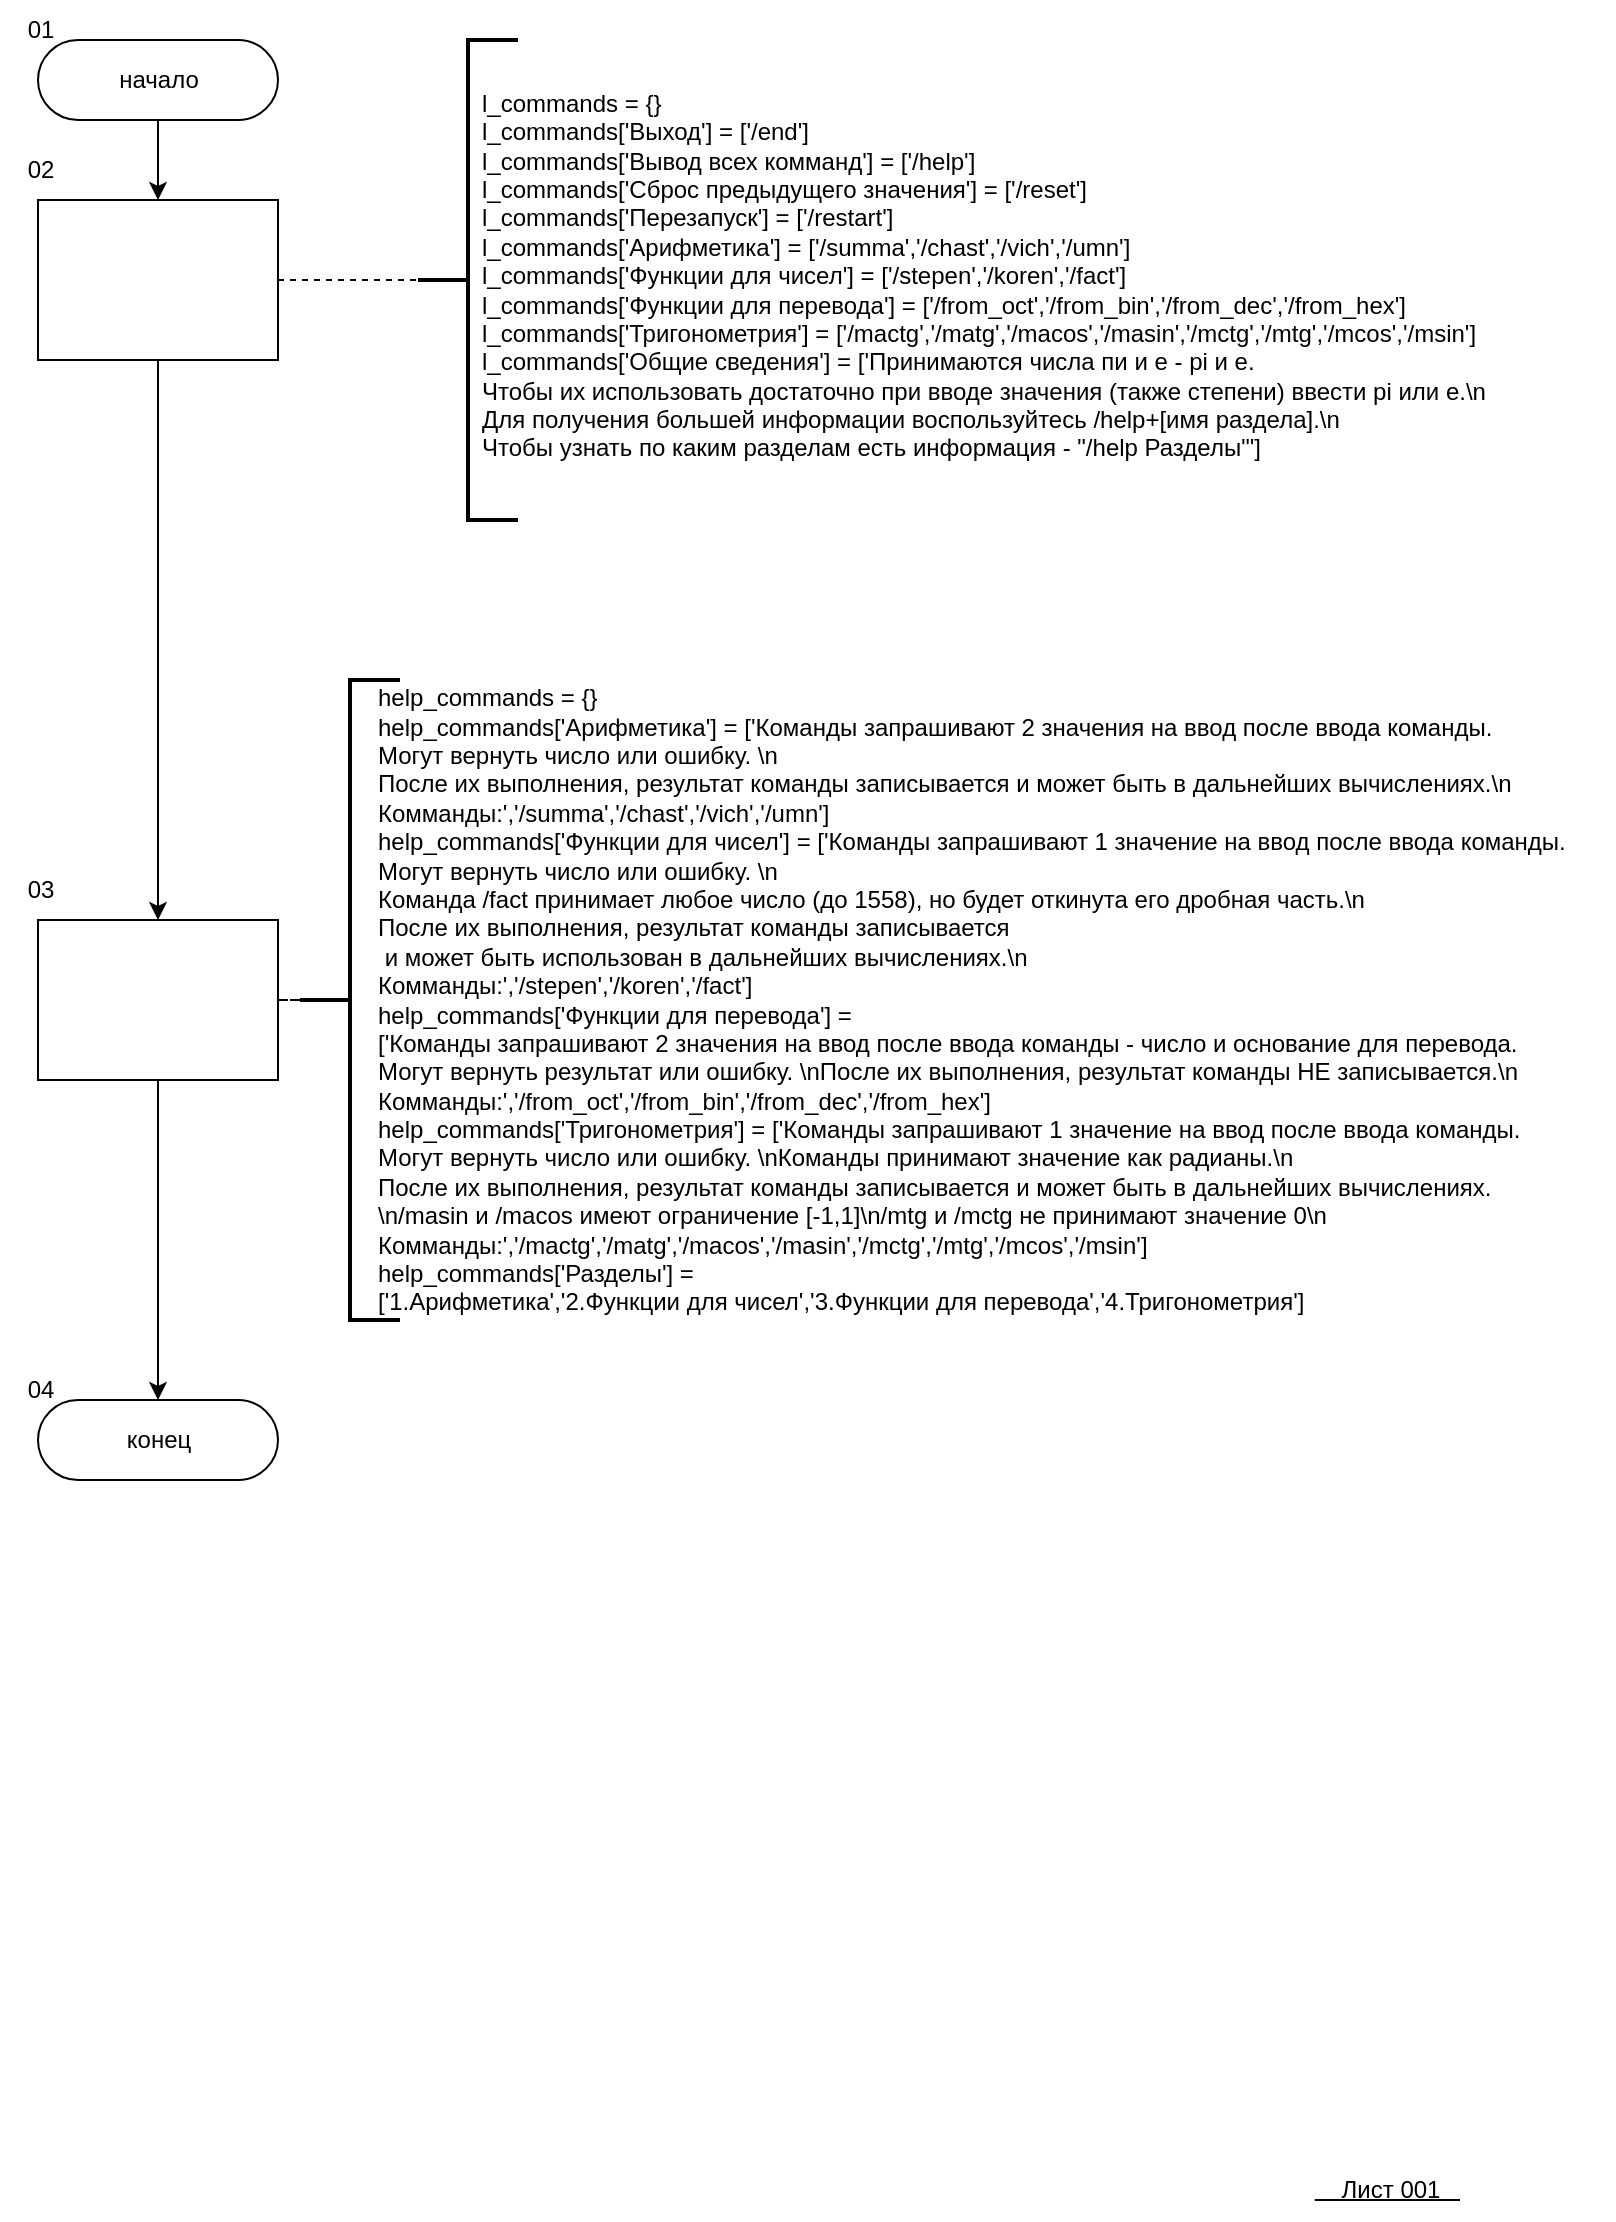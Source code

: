 <mxfile version="20.3.0" type="device" pages="3"><diagram id="6wV0uwyPvHyjSip5rJgB" name="Страница 1"><mxGraphModel dx="675" dy="411" grid="1" gridSize="10" guides="1" tooltips="1" connect="1" arrows="1" fold="1" page="1" pageScale="1" pageWidth="827" pageHeight="1169" math="0" shadow="0"><root><mxCell id="0"/><mxCell id="1" parent="0"/><mxCell id="IE5pILTMnAhq2FeMd8Nz-7" style="edgeStyle=orthogonalEdgeStyle;rounded=0;orthogonalLoop=1;jettySize=auto;html=1;entryX=0.5;entryY=0;entryDx=0;entryDy=0;" parent="1" source="IE5pILTMnAhq2FeMd8Nz-1" target="IE5pILTMnAhq2FeMd8Nz-3" edge="1"><mxGeometry relative="1" as="geometry"/></mxCell><mxCell id="IE5pILTMnAhq2FeMd8Nz-1" value="начало" style="html=1;dashed=0;whitespace=wrap;shape=mxgraph.dfd.start" parent="1" vertex="1"><mxGeometry x="39" y="40" width="120" height="40" as="geometry"/></mxCell><mxCell id="IE5pILTMnAhq2FeMd8Nz-9" style="edgeStyle=orthogonalEdgeStyle;rounded=0;orthogonalLoop=1;jettySize=auto;html=1;entryX=0.5;entryY=0;entryDx=0;entryDy=0;" parent="1" source="IE5pILTMnAhq2FeMd8Nz-3" target="IE5pILTMnAhq2FeMd8Nz-8" edge="1"><mxGeometry relative="1" as="geometry"/></mxCell><mxCell id="IE5pILTMnAhq2FeMd8Nz-13" style="edgeStyle=orthogonalEdgeStyle;rounded=0;orthogonalLoop=1;jettySize=auto;html=1;entryX=0;entryY=0.5;entryDx=0;entryDy=0;entryPerimeter=0;dashed=1;endArrow=none;endFill=0;" parent="1" source="IE5pILTMnAhq2FeMd8Nz-3" target="IE5pILTMnAhq2FeMd8Nz-4" edge="1"><mxGeometry relative="1" as="geometry"/></mxCell><mxCell id="IE5pILTMnAhq2FeMd8Nz-3" value="" style="rounded=0;whiteSpace=wrap;html=1;" parent="1" vertex="1"><mxGeometry x="39" y="120" width="120" height="80" as="geometry"/></mxCell><mxCell id="IE5pILTMnAhq2FeMd8Nz-4" value="" style="strokeWidth=2;html=1;shape=mxgraph.flowchart.annotation_2;align=left;labelPosition=right;pointerEvents=1;" parent="1" vertex="1"><mxGeometry x="229" y="40" width="50" height="240" as="geometry"/></mxCell><mxCell id="IE5pILTMnAhq2FeMd8Nz-6" value="&lt;div&gt;l_commands = {}&lt;/div&gt;&lt;div&gt;l_commands['Выход'] = ['/end']&lt;/div&gt;&lt;div&gt;l_commands['Вывод всех комманд'] = ['/help']&lt;/div&gt;&lt;div&gt;l_commands['Сброс предыдущего значения'] = ['/reset']&lt;/div&gt;&lt;div&gt;l_commands['Перезапуск'] = ['/restart']&lt;/div&gt;&lt;div&gt;l_commands['Арифметика'] = ['/summa','/chast','/vich','/umn']&lt;/div&gt;&lt;div&gt;l_commands['Функции для чисел'] = ['/stepen','/koren','/fact']&lt;/div&gt;&lt;div&gt;l_commands['Функции для перевода'] = ['/from_oct','/from_bin','/from_dec','/from_hex']&lt;/div&gt;&lt;div&gt;l_commands['Тригонометрия'] = ['/mactg','/matg','/macos','/masin','/mctg','/mtg','/mcos','/msin']&lt;/div&gt;&lt;div&gt;l_commands['Общие сведения'] = ['Принимаются числа пи и е - pi и e.&amp;nbsp;&lt;/div&gt;&lt;div&gt;Чтобы их использовать достаточно при вводе значения (также степени) ввести pi или e.\n&lt;/div&gt;&lt;div&gt;Для получения большей информации воспользуйтесь /help+[имя раздела].\n&lt;/div&gt;&lt;div&gt;Чтобы узнать по каким разделам есть информация - &quot;/help Разделы&quot;']&lt;/div&gt;&lt;div&gt;&lt;br&gt;&lt;/div&gt;" style="text;html=1;align=left;verticalAlign=middle;resizable=0;points=[];autosize=1;strokeColor=none;fillColor=none;" parent="1" vertex="1"><mxGeometry x="259" y="60" width="530" height="210" as="geometry"/></mxCell><mxCell id="IE5pILTMnAhq2FeMd8Nz-12" style="edgeStyle=orthogonalEdgeStyle;rounded=0;orthogonalLoop=1;jettySize=auto;html=1;entryX=0;entryY=0.5;entryDx=0;entryDy=0;entryPerimeter=0;dashed=1;endArrow=none;endFill=0;" parent="1" source="IE5pILTMnAhq2FeMd8Nz-8" target="IE5pILTMnAhq2FeMd8Nz-11" edge="1"><mxGeometry relative="1" as="geometry"/></mxCell><mxCell id="IE5pILTMnAhq2FeMd8Nz-8" value="" style="rounded=0;whiteSpace=wrap;html=1;" parent="1" vertex="1"><mxGeometry x="39" y="480" width="120" height="80" as="geometry"/></mxCell><mxCell id="IE5pILTMnAhq2FeMd8Nz-10" value="&lt;div&gt;help_commands = {}&lt;/div&gt;&lt;div&gt;help_commands['Арифметика'] = ['Команды запрашивают 2 значения на ввод после ввода команды.&amp;nbsp;&lt;/div&gt;&lt;div&gt;Могут вернуть число или ошибку. \n&lt;/div&gt;&lt;div&gt;После их выполнения, результат команды записывается и может быть в дальнейших вычислениях.\n&lt;/div&gt;&lt;div&gt;Комманды:','/summa','/chast','/vich','/umn']&lt;/div&gt;&lt;div&gt;help_commands['Функции для чисел'] = ['Команды запрашивают 1 значение на ввод после ввода команды.&amp;nbsp;&lt;/div&gt;&lt;div&gt;Могут вернуть число или ошибку. \n&lt;/div&gt;&lt;div&gt;Команда /fact принимает любое число (до 1558), но будет откинута его дробная часть.\n&lt;/div&gt;&lt;div&gt;После их выполнения, результат команды записывается&lt;/div&gt;&lt;div&gt;&amp;nbsp;и может быть использован в дальнейших вычислениях.\n&lt;/div&gt;&lt;div&gt;Комманды:','/stepen','/koren','/fact']&lt;/div&gt;&lt;div&gt;help_commands['Функции для перевода'] =&amp;nbsp;&lt;/div&gt;&lt;div&gt;['Команды запрашивают 2 значения на ввод после ввода команды - число и основание для перевода.&amp;nbsp;&lt;/div&gt;&lt;div&gt;Могут вернуть результат или ошибку. \nПосле их выполнения, результат команды НЕ записывается.\n&lt;/div&gt;&lt;div&gt;Комманды:','/from_oct','/from_bin','/from_dec','/from_hex']&lt;/div&gt;&lt;div&gt;help_commands['Тригонометрия'] = ['Команды запрашивают 1 значение на ввод после ввода команды.&amp;nbsp;&lt;/div&gt;&lt;div&gt;Могут вернуть число или ошибку. \nКоманды принимают значение как радианы.\n&lt;/div&gt;&lt;div&gt;После их выполнения, результат команды записывается и может быть в дальнейших вычислениях.&lt;/div&gt;&lt;div&gt;\n/masin и /macos имеют ограничение [-1,1]\n/mtg и /mctg не принимают значение 0\n&lt;/div&gt;&lt;div&gt;Комманды:','/mactg','/matg','/macos','/masin','/mctg','/mtg','/mcos','/msin']&lt;/div&gt;&lt;div&gt;help_commands['Разделы'] =&amp;nbsp;&lt;/div&gt;&lt;div&gt;['1.Арифметика','2.Функции для чисел','3.Функции для перевода','4.Тригонометрия']&lt;/div&gt;" style="text;html=1;align=left;verticalAlign=middle;resizable=0;points=[];autosize=1;strokeColor=none;fillColor=none;" parent="1" vertex="1"><mxGeometry x="207" y="355" width="620" height="330" as="geometry"/></mxCell><mxCell id="IE5pILTMnAhq2FeMd8Nz-11" value="" style="strokeWidth=2;html=1;shape=mxgraph.flowchart.annotation_2;align=left;labelPosition=right;pointerEvents=1;" parent="1" vertex="1"><mxGeometry x="170" y="360" width="50" height="320" as="geometry"/></mxCell><mxCell id="IE5pILTMnAhq2FeMd8Nz-15" value="конец" style="html=1;dashed=0;whitespace=wrap;shape=mxgraph.dfd.start" parent="1" vertex="1"><mxGeometry x="39" y="720" width="120" height="40" as="geometry"/></mxCell><mxCell id="IE5pILTMnAhq2FeMd8Nz-17" style="edgeStyle=orthogonalEdgeStyle;rounded=0;orthogonalLoop=1;jettySize=auto;html=1;entryX=0.5;entryY=0.5;entryDx=0;entryDy=-20;exitX=0.5;exitY=1;exitDx=0;exitDy=0;entryPerimeter=0;" parent="1" source="IE5pILTMnAhq2FeMd8Nz-8" target="IE5pILTMnAhq2FeMd8Nz-15" edge="1"><mxGeometry relative="1" as="geometry"><mxPoint x="130" y="530" as="sourcePoint"/><mxPoint x="130" y="810" as="targetPoint"/></mxGeometry></mxCell><mxCell id="IE5pILTMnAhq2FeMd8Nz-18" value="01" style="text;html=1;align=center;verticalAlign=middle;resizable=0;points=[];autosize=1;strokeColor=none;fillColor=none;" parent="1" vertex="1"><mxGeometry x="20" y="20" width="40" height="30" as="geometry"/></mxCell><mxCell id="IE5pILTMnAhq2FeMd8Nz-19" value="02" style="text;html=1;align=center;verticalAlign=middle;resizable=0;points=[];autosize=1;strokeColor=none;fillColor=none;" parent="1" vertex="1"><mxGeometry x="20" y="90" width="40" height="30" as="geometry"/></mxCell><mxCell id="IE5pILTMnAhq2FeMd8Nz-20" value="03" style="text;html=1;align=center;verticalAlign=middle;resizable=0;points=[];autosize=1;strokeColor=none;fillColor=none;" parent="1" vertex="1"><mxGeometry x="20" y="450" width="40" height="30" as="geometry"/></mxCell><mxCell id="IE5pILTMnAhq2FeMd8Nz-21" value="04" style="text;html=1;align=center;verticalAlign=middle;resizable=0;points=[];autosize=1;strokeColor=none;fillColor=none;" parent="1" vertex="1"><mxGeometry x="20" y="700" width="40" height="30" as="geometry"/></mxCell><mxCell id="juxRMqtAZ7F10jUXsUc0-1" value="Лист 001" style="text;html=1;align=center;verticalAlign=middle;resizable=0;points=[];autosize=1;strokeColor=none;fillColor=none;" vertex="1" parent="1"><mxGeometry x="680" y="1100" width="70" height="30" as="geometry"/></mxCell><mxCell id="juxRMqtAZ7F10jUXsUc0-3" value="" style="endArrow=none;html=1;rounded=0;exitX=-0.037;exitY=0.665;exitDx=0;exitDy=0;exitPerimeter=0;" edge="1" parent="1" source="juxRMqtAZ7F10jUXsUc0-1"><mxGeometry width="50" height="50" relative="1" as="geometry"><mxPoint x="680" y="1169" as="sourcePoint"/><mxPoint x="750" y="1120" as="targetPoint"/></mxGeometry></mxCell></root></mxGraphModel></diagram><diagram id="4QAN_AmprHP5gL9n4b3W" name="Страница 2"><mxGraphModel dx="810" dy="493" grid="1" gridSize="10" guides="1" tooltips="1" connect="1" arrows="1" fold="1" page="1" pageScale="1" pageWidth="827" pageHeight="1169" math="0" shadow="0"><root><mxCell id="0"/><mxCell id="1" parent="0"/><mxCell id="x4nDIbRxCzZJP4pqcq02-4" style="edgeStyle=orthogonalEdgeStyle;rounded=0;orthogonalLoop=1;jettySize=auto;html=1;endArrow=classic;endFill=1;" parent="1" source="x4nDIbRxCzZJP4pqcq02-1" edge="1"><mxGeometry relative="1" as="geometry"><mxPoint x="99" y="120" as="targetPoint"/></mxGeometry></mxCell><mxCell id="x4nDIbRxCzZJP4pqcq02-1" value="начало" style="html=1;dashed=0;whitespace=wrap;shape=mxgraph.dfd.start" parent="1" vertex="1"><mxGeometry x="39" y="40" width="120" height="40" as="geometry"/></mxCell><mxCell id="x4nDIbRxCzZJP4pqcq02-2" value="01" style="text;html=1;align=center;verticalAlign=middle;resizable=0;points=[];autosize=1;strokeColor=none;fillColor=none;" parent="1" vertex="1"><mxGeometry x="10" y="20" width="40" height="30" as="geometry"/></mxCell><mxCell id="x4nDIbRxCzZJP4pqcq02-3" value="commands()" style="text;html=1;align=center;verticalAlign=middle;resizable=0;points=[];autosize=1;strokeColor=none;fillColor=none;" parent="1" vertex="1"><mxGeometry x="54" y="10" width="90" height="30" as="geometry"/></mxCell><mxCell id="x4nDIbRxCzZJP4pqcq02-7" style="edgeStyle=orthogonalEdgeStyle;rounded=0;orthogonalLoop=1;jettySize=auto;html=1;entryX=0.5;entryY=0;entryDx=0;entryDy=0;endArrow=classic;endFill=1;" parent="1" source="x4nDIbRxCzZJP4pqcq02-5" target="x4nDIbRxCzZJP4pqcq02-6" edge="1"><mxGeometry relative="1" as="geometry"/></mxCell><mxCell id="x4nDIbRxCzZJP4pqcq02-5" value="res = help_commands&lt;br&gt;.keys()" style="rounded=0;whiteSpace=wrap;html=1;" parent="1" vertex="1"><mxGeometry x="39" y="120" width="120" height="80" as="geometry"/></mxCell><mxCell id="x4nDIbRxCzZJP4pqcq02-9" style="edgeStyle=orthogonalEdgeStyle;rounded=0;orthogonalLoop=1;jettySize=auto;html=1;entryX=0.5;entryY=0.5;entryDx=0;entryDy=-20;entryPerimeter=0;endArrow=classic;endFill=1;" parent="1" source="x4nDIbRxCzZJP4pqcq02-6" target="x4nDIbRxCzZJP4pqcq02-8" edge="1"><mxGeometry relative="1" as="geometry"/></mxCell><mxCell id="x4nDIbRxCzZJP4pqcq02-6" value="Возврат res" style="shape=parallelogram;perimeter=parallelogramPerimeter;whiteSpace=wrap;html=1;fixedSize=1;fontFamily=Helvetica;fontSize=12;fontColor=default;align=center;strokeColor=default;fillColor=default;" parent="1" vertex="1"><mxGeometry x="39" y="240" width="120" height="80" as="geometry"/></mxCell><mxCell id="x4nDIbRxCzZJP4pqcq02-8" value="конец" style="html=1;dashed=0;whitespace=wrap;shape=mxgraph.dfd.start" parent="1" vertex="1"><mxGeometry x="39" y="360" width="120" height="40" as="geometry"/></mxCell><mxCell id="x4nDIbRxCzZJP4pqcq02-10" value="02" style="text;html=1;align=center;verticalAlign=middle;resizable=0;points=[];autosize=1;strokeColor=none;fillColor=none;" parent="1" vertex="1"><mxGeometry x="10" y="100" width="40" height="30" as="geometry"/></mxCell><mxCell id="x4nDIbRxCzZJP4pqcq02-11" value="03" style="text;html=1;align=center;verticalAlign=middle;resizable=0;points=[];autosize=1;strokeColor=none;fillColor=none;" parent="1" vertex="1"><mxGeometry x="10" y="220" width="40" height="30" as="geometry"/></mxCell><mxCell id="x4nDIbRxCzZJP4pqcq02-12" value="04" style="text;html=1;align=center;verticalAlign=middle;resizable=0;points=[];autosize=1;strokeColor=none;fillColor=none;" parent="1" vertex="1"><mxGeometry x="10" y="340" width="40" height="30" as="geometry"/></mxCell><mxCell id="x4nDIbRxCzZJP4pqcq02-13" style="edgeStyle=orthogonalEdgeStyle;rounded=0;orthogonalLoop=1;jettySize=auto;html=1;endArrow=classic;endFill=1;" parent="1" source="x4nDIbRxCzZJP4pqcq02-14" edge="1"><mxGeometry relative="1" as="geometry"><mxPoint x="299" y="120" as="targetPoint"/></mxGeometry></mxCell><mxCell id="x4nDIbRxCzZJP4pqcq02-14" value="начало" style="html=1;dashed=0;whitespace=wrap;shape=mxgraph.dfd.start" parent="1" vertex="1"><mxGeometry x="239" y="40" width="120" height="40" as="geometry"/></mxCell><mxCell id="x4nDIbRxCzZJP4pqcq02-15" value="05" style="text;html=1;align=center;verticalAlign=middle;resizable=0;points=[];autosize=1;strokeColor=none;fillColor=none;" parent="1" vertex="1"><mxGeometry x="210" y="20" width="40" height="30" as="geometry"/></mxCell><mxCell id="x4nDIbRxCzZJP4pqcq02-16" value="сommands_item(s)" style="text;html=1;align=center;verticalAlign=middle;resizable=0;points=[];autosize=1;strokeColor=none;fillColor=none;" parent="1" vertex="1"><mxGeometry x="234" y="10" width="130" height="30" as="geometry"/></mxCell><mxCell id="x4nDIbRxCzZJP4pqcq02-17" style="edgeStyle=orthogonalEdgeStyle;rounded=0;orthogonalLoop=1;jettySize=auto;html=1;entryX=0.5;entryY=0;entryDx=0;entryDy=0;endArrow=classic;endFill=1;" parent="1" source="x4nDIbRxCzZJP4pqcq02-18" target="x4nDIbRxCzZJP4pqcq02-20" edge="1"><mxGeometry relative="1" as="geometry"/></mxCell><mxCell id="x4nDIbRxCzZJP4pqcq02-18" value="res = help_commands&lt;br&gt;.get(s,'Такого раздела нет')" style="rounded=0;whiteSpace=wrap;html=1;" parent="1" vertex="1"><mxGeometry x="239" y="120" width="120" height="80" as="geometry"/></mxCell><mxCell id="x4nDIbRxCzZJP4pqcq02-19" style="edgeStyle=orthogonalEdgeStyle;rounded=0;orthogonalLoop=1;jettySize=auto;html=1;entryX=0.5;entryY=0.5;entryDx=0;entryDy=-20;entryPerimeter=0;endArrow=classic;endFill=1;" parent="1" source="x4nDIbRxCzZJP4pqcq02-20" target="x4nDIbRxCzZJP4pqcq02-21" edge="1"><mxGeometry relative="1" as="geometry"/></mxCell><mxCell id="x4nDIbRxCzZJP4pqcq02-20" value="Возврат res" style="shape=parallelogram;perimeter=parallelogramPerimeter;whiteSpace=wrap;html=1;fixedSize=1;fontFamily=Helvetica;fontSize=12;fontColor=default;align=center;strokeColor=default;fillColor=default;" parent="1" vertex="1"><mxGeometry x="239" y="240" width="120" height="80" as="geometry"/></mxCell><mxCell id="x4nDIbRxCzZJP4pqcq02-21" value="конец" style="html=1;dashed=0;whitespace=wrap;shape=mxgraph.dfd.start" parent="1" vertex="1"><mxGeometry x="239" y="360" width="120" height="40" as="geometry"/></mxCell><mxCell id="x4nDIbRxCzZJP4pqcq02-22" value="06" style="text;html=1;align=center;verticalAlign=middle;resizable=0;points=[];autosize=1;strokeColor=none;fillColor=none;" parent="1" vertex="1"><mxGeometry x="210" y="100" width="40" height="30" as="geometry"/></mxCell><mxCell id="x4nDIbRxCzZJP4pqcq02-23" value="07" style="text;html=1;align=center;verticalAlign=middle;resizable=0;points=[];autosize=1;strokeColor=none;fillColor=none;" parent="1" vertex="1"><mxGeometry x="210" y="220" width="40" height="30" as="geometry"/></mxCell><mxCell id="x4nDIbRxCzZJP4pqcq02-24" value="08" style="text;html=1;align=center;verticalAlign=middle;resizable=0;points=[];autosize=1;strokeColor=none;fillColor=none;" parent="1" vertex="1"><mxGeometry x="210" y="340" width="40" height="30" as="geometry"/></mxCell><mxCell id="x4nDIbRxCzZJP4pqcq02-25" value="user_commands(com)" style="text;html=1;align=center;verticalAlign=middle;resizable=0;points=[];autosize=1;strokeColor=none;fillColor=none;" parent="1" vertex="1"><mxGeometry x="469" width="140" height="30" as="geometry"/></mxCell><mxCell id="x4nDIbRxCzZJP4pqcq02-34" style="edgeStyle=orthogonalEdgeStyle;rounded=0;orthogonalLoop=1;jettySize=auto;html=1;endArrow=classic;endFill=1;" parent="1" source="x4nDIbRxCzZJP4pqcq02-35" edge="1"><mxGeometry relative="1" as="geometry"><mxPoint x="539" y="120" as="targetPoint"/></mxGeometry></mxCell><mxCell id="x4nDIbRxCzZJP4pqcq02-35" value="начало" style="html=1;dashed=0;whitespace=wrap;shape=mxgraph.dfd.start" parent="1" vertex="1"><mxGeometry x="479" y="40" width="120" height="40" as="geometry"/></mxCell><mxCell id="x4nDIbRxCzZJP4pqcq02-36" value="09" style="text;html=1;align=center;verticalAlign=middle;resizable=0;points=[];autosize=1;strokeColor=none;fillColor=none;" parent="1" vertex="1"><mxGeometry x="460" y="20" width="40" height="30" as="geometry"/></mxCell><mxCell id="x4nDIbRxCzZJP4pqcq02-38" style="edgeStyle=orthogonalEdgeStyle;rounded=0;orthogonalLoop=1;jettySize=auto;html=1;entryX=0.5;entryY=0;entryDx=0;entryDy=0;endArrow=classic;endFill=1;" parent="1" source="x4nDIbRxCzZJP4pqcq02-39" edge="1"><mxGeometry relative="1" as="geometry"><mxPoint x="539" y="240" as="targetPoint"/></mxGeometry></mxCell><mxCell id="x4nDIbRxCzZJP4pqcq02-39" value="res = []" style="rounded=0;whiteSpace=wrap;html=1;" parent="1" vertex="1"><mxGeometry x="479" y="120" width="120" height="80" as="geometry"/></mxCell><mxCell id="x4nDIbRxCzZJP4pqcq02-43" value="10" style="text;html=1;align=center;verticalAlign=middle;resizable=0;points=[];autosize=1;strokeColor=none;fillColor=none;" parent="1" vertex="1"><mxGeometry x="460" y="100" width="40" height="30" as="geometry"/></mxCell><mxCell id="x4nDIbRxCzZJP4pqcq02-49" style="edgeStyle=orthogonalEdgeStyle;rounded=0;orthogonalLoop=1;jettySize=auto;html=1;endArrow=classic;endFill=1;" parent="1" source="x4nDIbRxCzZJP4pqcq02-46" edge="1"><mxGeometry relative="1" as="geometry"><mxPoint x="539" y="480" as="targetPoint"/></mxGeometry></mxCell><mxCell id="OTNiSZ_3rxFZSuay8nf7-8" style="edgeStyle=orthogonalEdgeStyle;rounded=0;orthogonalLoop=1;jettySize=auto;html=1;" edge="1" parent="1" source="x4nDIbRxCzZJP4pqcq02-46"><mxGeometry relative="1" as="geometry"><mxPoint x="680.0" y="400" as="targetPoint"/></mxGeometry></mxCell><mxCell id="x4nDIbRxCzZJP4pqcq02-46" value="&amp;nbsp;for i in l&lt;br&gt;(start=0,&lt;br&gt;end=len(l),&lt;br&gt;step=1)" style="shape=hexagon;perimeter=hexagonPerimeter2;whiteSpace=wrap;html=1;fixedSize=1;" parent="1" vertex="1"><mxGeometry x="479" y="360" width="120" height="80" as="geometry"/></mxCell><mxCell id="x4nDIbRxCzZJP4pqcq02-48" style="edgeStyle=orthogonalEdgeStyle;rounded=0;orthogonalLoop=1;jettySize=auto;html=1;entryX=0.5;entryY=0;entryDx=0;entryDy=0;endArrow=classic;endFill=1;" parent="1" source="x4nDIbRxCzZJP4pqcq02-47" target="x4nDIbRxCzZJP4pqcq02-46" edge="1"><mxGeometry relative="1" as="geometry"/></mxCell><mxCell id="x4nDIbRxCzZJP4pqcq02-47" value="l = l_commands" style="rounded=0;whiteSpace=wrap;html=1;" parent="1" vertex="1"><mxGeometry x="479" y="240" width="120" height="80" as="geometry"/></mxCell><mxCell id="OTNiSZ_3rxFZSuay8nf7-2" style="edgeStyle=orthogonalEdgeStyle;rounded=0;orthogonalLoop=1;jettySize=auto;html=1;entryX=0.5;entryY=0;entryDx=0;entryDy=0;" edge="1" parent="1" source="x4nDIbRxCzZJP4pqcq02-50" target="OTNiSZ_3rxFZSuay8nf7-1"><mxGeometry relative="1" as="geometry"/></mxCell><mxCell id="OTNiSZ_3rxFZSuay8nf7-25" style="edgeStyle=orthogonalEdgeStyle;rounded=0;orthogonalLoop=1;jettySize=auto;html=1;" edge="1" parent="1" source="x4nDIbRxCzZJP4pqcq02-50"><mxGeometry relative="1" as="geometry"><mxPoint x="440" y="520" as="targetPoint"/></mxGeometry></mxCell><mxCell id="x4nDIbRxCzZJP4pqcq02-50" value="&amp;nbsp;for j in l.get(i)&lt;br&gt;(start=0,&lt;br&gt;end=len(l.get(i)),&lt;br&gt;step=1)" style="shape=hexagon;perimeter=hexagonPerimeter2;whiteSpace=wrap;html=1;fixedSize=1;" parent="1" vertex="1"><mxGeometry x="479" y="480" width="120" height="80" as="geometry"/></mxCell><mxCell id="4zJXAlxt7TI-h6cYL_Na-1" style="edgeStyle=orthogonalEdgeStyle;rounded=0;orthogonalLoop=1;jettySize=auto;html=1;" edge="1" parent="1" source="OTNiSZ_3rxFZSuay8nf7-1"><mxGeometry relative="1" as="geometry"><mxPoint x="539" y="720" as="targetPoint"/></mxGeometry></mxCell><mxCell id="OTNiSZ_3rxFZSuay8nf7-1" value="res.append(j)" style="rounded=0;whiteSpace=wrap;html=1;" vertex="1" parent="1"><mxGeometry x="479" y="600" width="120" height="80" as="geometry"/></mxCell><mxCell id="OTNiSZ_3rxFZSuay8nf7-4" style="edgeStyle=orthogonalEdgeStyle;rounded=0;orthogonalLoop=1;jettySize=auto;html=1;endArrow=classic;endFill=1;" edge="1" parent="1"><mxGeometry relative="1" as="geometry"><mxPoint x="440" y="520" as="sourcePoint"/><mxPoint x="440" y="400" as="targetPoint"/></mxGeometry></mxCell><mxCell id="OTNiSZ_3rxFZSuay8nf7-5" style="edgeStyle=orthogonalEdgeStyle;rounded=0;orthogonalLoop=1;jettySize=auto;html=1;entryX=0;entryY=0.5;entryDx=0;entryDy=0;endArrow=classic;endFill=1;" edge="1" parent="1" target="x4nDIbRxCzZJP4pqcq02-46"><mxGeometry relative="1" as="geometry"><mxPoint x="700" y="375" as="targetPoint"/><mxPoint x="440" y="400" as="sourcePoint"/></mxGeometry></mxCell><mxCell id="OTNiSZ_3rxFZSuay8nf7-9" style="edgeStyle=orthogonalEdgeStyle;rounded=0;orthogonalLoop=1;jettySize=auto;html=1;endArrow=classic;endFill=1;" edge="1" parent="1"><mxGeometry relative="1" as="geometry"><mxPoint x="680" y="760" as="targetPoint"/><mxPoint x="680" y="400" as="sourcePoint"/></mxGeometry></mxCell><mxCell id="OTNiSZ_3rxFZSuay8nf7-10" style="edgeStyle=orthogonalEdgeStyle;rounded=0;orthogonalLoop=1;jettySize=auto;html=1;" edge="1" parent="1"><mxGeometry relative="1" as="geometry"><mxPoint x="540" y="760" as="targetPoint"/><mxPoint x="679" y="760" as="sourcePoint"/></mxGeometry></mxCell><mxCell id="OTNiSZ_3rxFZSuay8nf7-11" style="edgeStyle=orthogonalEdgeStyle;rounded=0;orthogonalLoop=1;jettySize=auto;html=1;entryX=0.5;entryY=0;entryDx=0;entryDy=0;" edge="1" parent="1"><mxGeometry relative="1" as="geometry"><mxPoint x="538.58" y="760" as="sourcePoint"/><mxPoint x="538.58" y="800" as="targetPoint"/></mxGeometry></mxCell><mxCell id="OTNiSZ_3rxFZSuay8nf7-13" style="edgeStyle=orthogonalEdgeStyle;rounded=0;orthogonalLoop=1;jettySize=auto;html=1;" edge="1" parent="1" source="OTNiSZ_3rxFZSuay8nf7-12"><mxGeometry relative="1" as="geometry"><mxPoint x="540.0" y="920" as="targetPoint"/></mxGeometry></mxCell><mxCell id="OTNiSZ_3rxFZSuay8nf7-16" style="edgeStyle=orthogonalEdgeStyle;rounded=0;orthogonalLoop=1;jettySize=auto;html=1;" edge="1" parent="1" source="OTNiSZ_3rxFZSuay8nf7-12"><mxGeometry relative="1" as="geometry"><mxPoint x="680.0" y="840" as="targetPoint"/></mxGeometry></mxCell><mxCell id="OTNiSZ_3rxFZSuay8nf7-12" value="com in res" style="rhombus;whiteSpace=wrap;html=1;" vertex="1" parent="1"><mxGeometry x="480" y="800" width="120" height="80" as="geometry"/></mxCell><mxCell id="OTNiSZ_3rxFZSuay8nf7-27" style="edgeStyle=orthogonalEdgeStyle;rounded=0;orthogonalLoop=1;jettySize=auto;html=1;" edge="1" parent="1" source="OTNiSZ_3rxFZSuay8nf7-14"><mxGeometry relative="1" as="geometry"><mxPoint x="540" y="1080" as="targetPoint"/></mxGeometry></mxCell><mxCell id="OTNiSZ_3rxFZSuay8nf7-14" value="Возврат True" style="shape=parallelogram;perimeter=parallelogramPerimeter;whiteSpace=wrap;html=1;fixedSize=1;fontFamily=Helvetica;fontSize=12;fontColor=default;align=center;strokeColor=default;fillColor=default;" vertex="1" parent="1"><mxGeometry x="480" y="920" width="120" height="80" as="geometry"/></mxCell><mxCell id="OTNiSZ_3rxFZSuay8nf7-15" value="да" style="text;html=1;align=center;verticalAlign=middle;resizable=0;points=[];autosize=1;strokeColor=none;fillColor=none;" vertex="1" parent="1"><mxGeometry x="500" y="880" width="40" height="30" as="geometry"/></mxCell><mxCell id="OTNiSZ_3rxFZSuay8nf7-17" style="edgeStyle=orthogonalEdgeStyle;rounded=0;orthogonalLoop=1;jettySize=auto;html=1;" edge="1" parent="1"><mxGeometry relative="1" as="geometry"><mxPoint x="680" y="840" as="sourcePoint"/><mxPoint x="680" y="920" as="targetPoint"/></mxGeometry></mxCell><mxCell id="OTNiSZ_3rxFZSuay8nf7-28" style="edgeStyle=orthogonalEdgeStyle;rounded=0;orthogonalLoop=1;jettySize=auto;html=1;" edge="1" parent="1" source="OTNiSZ_3rxFZSuay8nf7-18"><mxGeometry relative="1" as="geometry"><mxPoint x="680" y="1040" as="targetPoint"/></mxGeometry></mxCell><mxCell id="OTNiSZ_3rxFZSuay8nf7-18" value="Возврат False" style="shape=parallelogram;perimeter=parallelogramPerimeter;whiteSpace=wrap;html=1;fixedSize=1;fontFamily=Helvetica;fontSize=12;fontColor=default;align=center;strokeColor=default;fillColor=default;" vertex="1" parent="1"><mxGeometry x="620" y="920" width="120" height="80" as="geometry"/></mxCell><mxCell id="OTNiSZ_3rxFZSuay8nf7-22" style="edgeStyle=orthogonalEdgeStyle;rounded=0;orthogonalLoop=1;jettySize=auto;html=1;endArrow=classic;endFill=1;" edge="1" parent="1"><mxGeometry relative="1" as="geometry"><mxPoint x="640" y="720" as="sourcePoint"/><mxPoint x="640" y="520" as="targetPoint"/></mxGeometry></mxCell><mxCell id="OTNiSZ_3rxFZSuay8nf7-24" style="edgeStyle=orthogonalEdgeStyle;rounded=0;orthogonalLoop=1;jettySize=auto;html=1;endArrow=classic;endFill=1;" edge="1" parent="1"><mxGeometry relative="1" as="geometry"><mxPoint x="600" y="520" as="targetPoint"/><mxPoint x="640" y="520" as="sourcePoint"/></mxGeometry></mxCell><mxCell id="OTNiSZ_3rxFZSuay8nf7-26" value="нет" style="text;html=1;align=center;verticalAlign=middle;resizable=0;points=[];autosize=1;strokeColor=none;fillColor=none;" vertex="1" parent="1"><mxGeometry x="599" y="810" width="40" height="30" as="geometry"/></mxCell><mxCell id="OTNiSZ_3rxFZSuay8nf7-29" style="edgeStyle=orthogonalEdgeStyle;rounded=0;orthogonalLoop=1;jettySize=auto;html=1;" edge="1" parent="1"><mxGeometry relative="1" as="geometry"><mxPoint x="540" y="1040" as="targetPoint"/><mxPoint x="679" y="1040" as="sourcePoint"/></mxGeometry></mxCell><mxCell id="OTNiSZ_3rxFZSuay8nf7-30" value="конец" style="html=1;dashed=0;whitespace=wrap;shape=mxgraph.dfd.start" vertex="1" parent="1"><mxGeometry x="480" y="1080" width="120" height="40" as="geometry"/></mxCell><mxCell id="OTNiSZ_3rxFZSuay8nf7-31" value="11" style="text;html=1;align=center;verticalAlign=middle;resizable=0;points=[];autosize=1;strokeColor=none;fillColor=none;" vertex="1" parent="1"><mxGeometry x="460" y="220" width="40" height="30" as="geometry"/></mxCell><mxCell id="OTNiSZ_3rxFZSuay8nf7-32" value="12" style="text;html=1;align=center;verticalAlign=middle;resizable=0;points=[];autosize=1;strokeColor=none;fillColor=none;" vertex="1" parent="1"><mxGeometry x="460" y="350" width="40" height="30" as="geometry"/></mxCell><mxCell id="OTNiSZ_3rxFZSuay8nf7-33" value="13" style="text;html=1;align=center;verticalAlign=middle;resizable=0;points=[];autosize=1;strokeColor=none;fillColor=none;" vertex="1" parent="1"><mxGeometry x="460" y="470" width="40" height="30" as="geometry"/></mxCell><mxCell id="OTNiSZ_3rxFZSuay8nf7-34" value="14" style="text;html=1;align=center;verticalAlign=middle;resizable=0;points=[];autosize=1;strokeColor=none;fillColor=none;" vertex="1" parent="1"><mxGeometry x="460" y="570" width="40" height="30" as="geometry"/></mxCell><mxCell id="OTNiSZ_3rxFZSuay8nf7-35" value="15" style="text;html=1;align=center;verticalAlign=middle;resizable=0;points=[];autosize=1;strokeColor=none;fillColor=none;" vertex="1" parent="1"><mxGeometry x="460" y="790" width="40" height="30" as="geometry"/></mxCell><mxCell id="OTNiSZ_3rxFZSuay8nf7-36" value="16" style="text;html=1;align=center;verticalAlign=middle;resizable=0;points=[];autosize=1;strokeColor=none;fillColor=none;" vertex="1" parent="1"><mxGeometry x="460" y="900" width="40" height="30" as="geometry"/></mxCell><mxCell id="OTNiSZ_3rxFZSuay8nf7-37" value="17" style="text;html=1;align=center;verticalAlign=middle;resizable=0;points=[];autosize=1;strokeColor=none;fillColor=none;" vertex="1" parent="1"><mxGeometry x="609" y="900" width="40" height="30" as="geometry"/></mxCell><mxCell id="OTNiSZ_3rxFZSuay8nf7-38" value="18" style="text;html=1;align=center;verticalAlign=middle;resizable=0;points=[];autosize=1;strokeColor=none;fillColor=none;" vertex="1" parent="1"><mxGeometry x="460" y="1060" width="40" height="30" as="geometry"/></mxCell><mxCell id="4zJXAlxt7TI-h6cYL_Na-2" style="edgeStyle=orthogonalEdgeStyle;rounded=0;orthogonalLoop=1;jettySize=auto;html=1;" edge="1" parent="1"><mxGeometry relative="1" as="geometry"><mxPoint x="640" y="720" as="targetPoint"/><mxPoint x="540" y="720" as="sourcePoint"/></mxGeometry></mxCell><mxCell id="rGzmCSS5A2s1kT78OEVw-1" value="Лист 002" style="text;html=1;align=center;verticalAlign=middle;resizable=0;points=[];autosize=1;strokeColor=none;fillColor=none;" vertex="1" parent="1"><mxGeometry x="680" y="1139" width="70" height="30" as="geometry"/></mxCell><mxCell id="rGzmCSS5A2s1kT78OEVw-2" value="" style="endArrow=none;html=1;rounded=0;exitX=-0.037;exitY=0.665;exitDx=0;exitDy=0;exitPerimeter=0;" edge="1" parent="1" source="rGzmCSS5A2s1kT78OEVw-1"><mxGeometry width="50" height="50" relative="1" as="geometry"><mxPoint x="680" y="1208" as="sourcePoint"/><mxPoint x="750" y="1159" as="targetPoint"/></mxGeometry></mxCell></root></mxGraphModel></diagram><diagram id="4lJHgOl6H9ppZTWhMZiV" name="Страница 3"><mxGraphModel dx="1182" dy="719" grid="1" gridSize="10" guides="1" tooltips="1" connect="1" arrows="1" fold="1" page="1" pageScale="1" pageWidth="827" pageHeight="1169" math="0" shadow="0"><root><mxCell id="0"/><mxCell id="1" parent="0"/><mxCell id="QXZIR8R66UWF0gx3NFl2-1" value="user_help()" style="text;html=1;align=center;verticalAlign=middle;resizable=0;points=[];autosize=1;strokeColor=none;fillColor=none;" vertex="1" parent="1"><mxGeometry x="100" width="80" height="30" as="geometry"/></mxCell><mxCell id="jcgaYK5Uc0NumayicZnx-2" style="edgeStyle=orthogonalEdgeStyle;rounded=0;orthogonalLoop=1;jettySize=auto;html=1;entryX=0.5;entryY=0;entryDx=0;entryDy=0;" edge="1" parent="1" source="QXZIR8R66UWF0gx3NFl2-2" target="jcgaYK5Uc0NumayicZnx-1"><mxGeometry relative="1" as="geometry"/></mxCell><mxCell id="QXZIR8R66UWF0gx3NFl2-2" value="начало" style="html=1;dashed=0;whitespace=wrap;shape=mxgraph.dfd.start" vertex="1" parent="1"><mxGeometry x="80" y="40" width="120" height="40" as="geometry"/></mxCell><mxCell id="jcgaYK5Uc0NumayicZnx-5" style="edgeStyle=orthogonalEdgeStyle;rounded=0;orthogonalLoop=1;jettySize=auto;html=1;entryX=0.5;entryY=0;entryDx=0;entryDy=0;" edge="1" parent="1" source="U4DjO7VwAuxV4aPX5c06-1" target="jcgaYK5Uc0NumayicZnx-4"><mxGeometry relative="1" as="geometry"/></mxCell><mxCell id="UYA7fPPW-v7MRpbwU0OC-8" style="edgeStyle=orthogonalEdgeStyle;rounded=0;orthogonalLoop=1;jettySize=auto;html=1;" edge="1" parent="1" source="U4DjO7VwAuxV4aPX5c06-1"><mxGeometry relative="1" as="geometry"><mxPoint x="280" y="280" as="targetPoint"/></mxGeometry></mxCell><mxCell id="U4DjO7VwAuxV4aPX5c06-1" value="&amp;nbsp;for i in l&lt;br&gt;(start=0,&lt;br&gt;end=len(l),&lt;br&gt;step=1)" style="shape=hexagon;perimeter=hexagonPerimeter2;whiteSpace=wrap;html=1;fixedSize=1;" vertex="1" parent="1"><mxGeometry x="80" y="240" width="120" height="80" as="geometry"/></mxCell><mxCell id="jcgaYK5Uc0NumayicZnx-3" style="edgeStyle=orthogonalEdgeStyle;rounded=0;orthogonalLoop=1;jettySize=auto;html=1;" edge="1" parent="1" source="jcgaYK5Uc0NumayicZnx-1" target="U4DjO7VwAuxV4aPX5c06-1"><mxGeometry relative="1" as="geometry"/></mxCell><mxCell id="jcgaYK5Uc0NumayicZnx-1" value="l = l_commands" style="rounded=0;whiteSpace=wrap;html=1;" vertex="1" parent="1"><mxGeometry x="80" y="120" width="120" height="80" as="geometry"/></mxCell><mxCell id="m89AC3xirxEDHgF27R0G-1" style="edgeStyle=orthogonalEdgeStyle;rounded=0;orthogonalLoop=1;jettySize=auto;html=1;entryX=0.5;entryY=0;entryDx=0;entryDy=0;" edge="1" parent="1" source="jcgaYK5Uc0NumayicZnx-4" target="jcgaYK5Uc0NumayicZnx-6"><mxGeometry relative="1" as="geometry"/></mxCell><mxCell id="jcgaYK5Uc0NumayicZnx-4" value="ans = ''" style="rounded=0;whiteSpace=wrap;html=1;" vertex="1" parent="1"><mxGeometry x="80" y="360" width="120" height="80" as="geometry"/></mxCell><mxCell id="m89AC3xirxEDHgF27R0G-2" style="edgeStyle=orthogonalEdgeStyle;rounded=0;orthogonalLoop=1;jettySize=auto;html=1;" edge="1" parent="1" source="jcgaYK5Uc0NumayicZnx-6"><mxGeometry relative="1" as="geometry"><mxPoint x="140" y="600" as="targetPoint"/></mxGeometry></mxCell><mxCell id="6jRRB8bbNgufO-IN22MF-2" style="edgeStyle=orthogonalEdgeStyle;rounded=0;orthogonalLoop=1;jettySize=auto;html=1;" edge="1" parent="1" source="jcgaYK5Uc0NumayicZnx-6"><mxGeometry relative="1" as="geometry"><mxPoint x="50" y="520" as="targetPoint"/></mxGeometry></mxCell><mxCell id="jcgaYK5Uc0NumayicZnx-6" value="&amp;nbsp;for j in l.get(i)&lt;br&gt;(start=0,&lt;br&gt;end=len(l),&lt;br&gt;step=1)" style="shape=hexagon;perimeter=hexagonPerimeter2;whiteSpace=wrap;html=1;fixedSize=1;" vertex="1" parent="1"><mxGeometry x="80" y="480" width="120" height="80" as="geometry"/></mxCell><mxCell id="m89AC3xirxEDHgF27R0G-4" style="edgeStyle=orthogonalEdgeStyle;rounded=0;orthogonalLoop=1;jettySize=auto;html=1;" edge="1" parent="1" source="m89AC3xirxEDHgF27R0G-3"><mxGeometry relative="1" as="geometry"><mxPoint x="140" y="720" as="targetPoint"/></mxGeometry></mxCell><mxCell id="m89AC3xirxEDHgF27R0G-3" value="ans += j + ' '" style="rounded=0;whiteSpace=wrap;html=1;" vertex="1" parent="1"><mxGeometry x="80" y="600" width="120" height="80" as="geometry"/></mxCell><mxCell id="Utvn77xhNPDEz2i8LFlT-1" style="edgeStyle=orthogonalEdgeStyle;rounded=0;orthogonalLoop=1;jettySize=auto;html=1;" edge="1" parent="1"><mxGeometry relative="1" as="geometry"><mxPoint x="140" y="720" as="sourcePoint"/><mxPoint x="240" y="720" as="targetPoint"/></mxGeometry></mxCell><mxCell id="UYA7fPPW-v7MRpbwU0OC-3" style="edgeStyle=orthogonalEdgeStyle;rounded=0;orthogonalLoop=1;jettySize=auto;html=1;" edge="1" parent="1"><mxGeometry relative="1" as="geometry"><mxPoint x="240" y="520" as="targetPoint"/><mxPoint x="240" y="720" as="sourcePoint"/></mxGeometry></mxCell><mxCell id="UYA7fPPW-v7MRpbwU0OC-4" style="edgeStyle=orthogonalEdgeStyle;rounded=0;orthogonalLoop=1;jettySize=auto;html=1;entryX=1;entryY=0.5;entryDx=0;entryDy=0;" edge="1" parent="1" target="jcgaYK5Uc0NumayicZnx-6"><mxGeometry relative="1" as="geometry"><mxPoint x="240" y="520" as="sourcePoint"/><mxPoint x="250" y="730" as="targetPoint"/></mxGeometry></mxCell><mxCell id="UYA7fPPW-v7MRpbwU0OC-7" style="edgeStyle=orthogonalEdgeStyle;rounded=0;orthogonalLoop=1;jettySize=auto;html=1;" edge="1" parent="1"><mxGeometry relative="1" as="geometry"><mxPoint x="20" y="280" as="sourcePoint"/><mxPoint x="80" y="280" as="targetPoint"/></mxGeometry></mxCell><mxCell id="UYA7fPPW-v7MRpbwU0OC-9" style="edgeStyle=orthogonalEdgeStyle;rounded=0;orthogonalLoop=1;jettySize=auto;html=1;" edge="1" parent="1"><mxGeometry relative="1" as="geometry"><mxPoint x="280" y="920" as="targetPoint"/><mxPoint x="280" y="280" as="sourcePoint"/></mxGeometry></mxCell><mxCell id="UYA7fPPW-v7MRpbwU0OC-10" style="edgeStyle=orthogonalEdgeStyle;rounded=0;orthogonalLoop=1;jettySize=auto;html=1;" edge="1" parent="1"><mxGeometry relative="1" as="geometry"><mxPoint x="280" y="920" as="sourcePoint"/><mxPoint x="140" y="920" as="targetPoint"/></mxGeometry></mxCell><mxCell id="UYA7fPPW-v7MRpbwU0OC-11" style="edgeStyle=orthogonalEdgeStyle;rounded=0;orthogonalLoop=1;jettySize=auto;html=1;" edge="1" parent="1"><mxGeometry relative="1" as="geometry"><mxPoint x="139.5" y="960" as="targetPoint"/><mxPoint x="139.5" y="920" as="sourcePoint"/></mxGeometry></mxCell><mxCell id="UYA7fPPW-v7MRpbwU0OC-15" style="edgeStyle=orthogonalEdgeStyle;rounded=0;orthogonalLoop=1;jettySize=auto;html=1;" edge="1" parent="1" source="UYA7fPPW-v7MRpbwU0OC-12"><mxGeometry relative="1" as="geometry"><mxPoint x="140" y="880" as="targetPoint"/></mxGeometry></mxCell><mxCell id="UYA7fPPW-v7MRpbwU0OC-12" value="Вывод строки&lt;br&gt;(f'{i},': ',{ans}')" style="shape=parallelogram;perimeter=parallelogramPerimeter;whiteSpace=wrap;html=1;fixedSize=1;" vertex="1" parent="1"><mxGeometry x="80" y="760" width="120" height="80" as="geometry"/></mxCell><mxCell id="UYA7fPPW-v7MRpbwU0OC-13" value="конец" style="html=1;dashed=0;whitespace=wrap;shape=mxgraph.dfd.start" vertex="1" parent="1"><mxGeometry x="80" y="960" width="120" height="40" as="geometry"/></mxCell><mxCell id="UYA7fPPW-v7MRpbwU0OC-16" style="edgeStyle=orthogonalEdgeStyle;rounded=0;orthogonalLoop=1;jettySize=auto;html=1;" edge="1" parent="1"><mxGeometry relative="1" as="geometry"><mxPoint x="20" y="880" as="targetPoint"/><mxPoint x="140" y="880" as="sourcePoint"/></mxGeometry></mxCell><mxCell id="6jRRB8bbNgufO-IN22MF-3" style="edgeStyle=orthogonalEdgeStyle;rounded=0;orthogonalLoop=1;jettySize=auto;html=1;" edge="1" parent="1"><mxGeometry relative="1" as="geometry"><mxPoint x="50" y="740" as="targetPoint"/><mxPoint x="50" y="520" as="sourcePoint"/><Array as="points"><mxPoint x="50" y="640"/><mxPoint x="50" y="640"/></Array></mxGeometry></mxCell><mxCell id="6jRRB8bbNgufO-IN22MF-4" style="edgeStyle=orthogonalEdgeStyle;rounded=0;orthogonalLoop=1;jettySize=auto;html=1;" edge="1" parent="1"><mxGeometry relative="1" as="geometry"><mxPoint x="50" y="740" as="sourcePoint"/><mxPoint x="140" y="740" as="targetPoint"/></mxGeometry></mxCell><mxCell id="6jRRB8bbNgufO-IN22MF-5" style="edgeStyle=orthogonalEdgeStyle;rounded=0;orthogonalLoop=1;jettySize=auto;html=1;entryX=0.5;entryY=0;entryDx=0;entryDy=0;" edge="1" parent="1" target="UYA7fPPW-v7MRpbwU0OC-12"><mxGeometry relative="1" as="geometry"><mxPoint x="150" y="730" as="targetPoint"/><mxPoint x="140" y="740" as="sourcePoint"/></mxGeometry></mxCell><mxCell id="6jRRB8bbNgufO-IN22MF-6" style="edgeStyle=orthogonalEdgeStyle;rounded=0;orthogonalLoop=1;jettySize=auto;html=1;" edge="1" parent="1"><mxGeometry relative="1" as="geometry"><mxPoint x="20" y="280" as="targetPoint"/><mxPoint x="20" y="880" as="sourcePoint"/></mxGeometry></mxCell><mxCell id="6jRRB8bbNgufO-IN22MF-7" value="01" style="text;html=1;align=center;verticalAlign=middle;resizable=0;points=[];autosize=1;strokeColor=none;fillColor=none;" vertex="1" parent="1"><mxGeometry x="60" y="20" width="40" height="30" as="geometry"/></mxCell><mxCell id="6jRRB8bbNgufO-IN22MF-8" value="02" style="text;html=1;align=center;verticalAlign=middle;resizable=0;points=[];autosize=1;strokeColor=none;fillColor=none;" vertex="1" parent="1"><mxGeometry x="60" y="90" width="40" height="30" as="geometry"/></mxCell><mxCell id="6jRRB8bbNgufO-IN22MF-9" value="03" style="text;html=1;align=center;verticalAlign=middle;resizable=0;points=[];autosize=1;strokeColor=none;fillColor=none;" vertex="1" parent="1"><mxGeometry x="60" y="230" width="40" height="30" as="geometry"/></mxCell><mxCell id="6jRRB8bbNgufO-IN22MF-10" value="04" style="text;html=1;align=center;verticalAlign=middle;resizable=0;points=[];autosize=1;strokeColor=none;fillColor=none;" vertex="1" parent="1"><mxGeometry x="60" y="330" width="40" height="30" as="geometry"/></mxCell><mxCell id="6jRRB8bbNgufO-IN22MF-11" value="05" style="text;html=1;align=center;verticalAlign=middle;resizable=0;points=[];autosize=1;strokeColor=none;fillColor=none;" vertex="1" parent="1"><mxGeometry x="60" y="470" width="40" height="30" as="geometry"/></mxCell><mxCell id="6jRRB8bbNgufO-IN22MF-12" value="06" style="text;html=1;align=center;verticalAlign=middle;resizable=0;points=[];autosize=1;strokeColor=none;fillColor=none;" vertex="1" parent="1"><mxGeometry x="60" y="570" width="40" height="30" as="geometry"/></mxCell><mxCell id="6jRRB8bbNgufO-IN22MF-13" value="07" style="text;html=1;align=center;verticalAlign=middle;resizable=0;points=[];autosize=1;strokeColor=none;fillColor=none;" vertex="1" parent="1"><mxGeometry x="60" y="750" width="40" height="30" as="geometry"/></mxCell><mxCell id="6jRRB8bbNgufO-IN22MF-14" value="08" style="text;html=1;align=center;verticalAlign=middle;resizable=0;points=[];autosize=1;strokeColor=none;fillColor=none;" vertex="1" parent="1"><mxGeometry x="60" y="940" width="40" height="30" as="geometry"/></mxCell><mxCell id="kFKpTW6igEgDGDde0crI-1" value="Лист 003" style="text;html=1;align=center;verticalAlign=middle;resizable=0;points=[];autosize=1;strokeColor=none;fillColor=none;" vertex="1" parent="1"><mxGeometry x="680" y="1139" width="70" height="30" as="geometry"/></mxCell><mxCell id="kFKpTW6igEgDGDde0crI-2" value="" style="endArrow=none;html=1;rounded=0;exitX=-0.037;exitY=0.665;exitDx=0;exitDy=0;exitPerimeter=0;" edge="1" parent="1" source="kFKpTW6igEgDGDde0crI-1"><mxGeometry width="50" height="50" relative="1" as="geometry"><mxPoint x="680" y="1208" as="sourcePoint"/><mxPoint x="750" y="1159" as="targetPoint"/></mxGeometry></mxCell></root></mxGraphModel></diagram></mxfile>